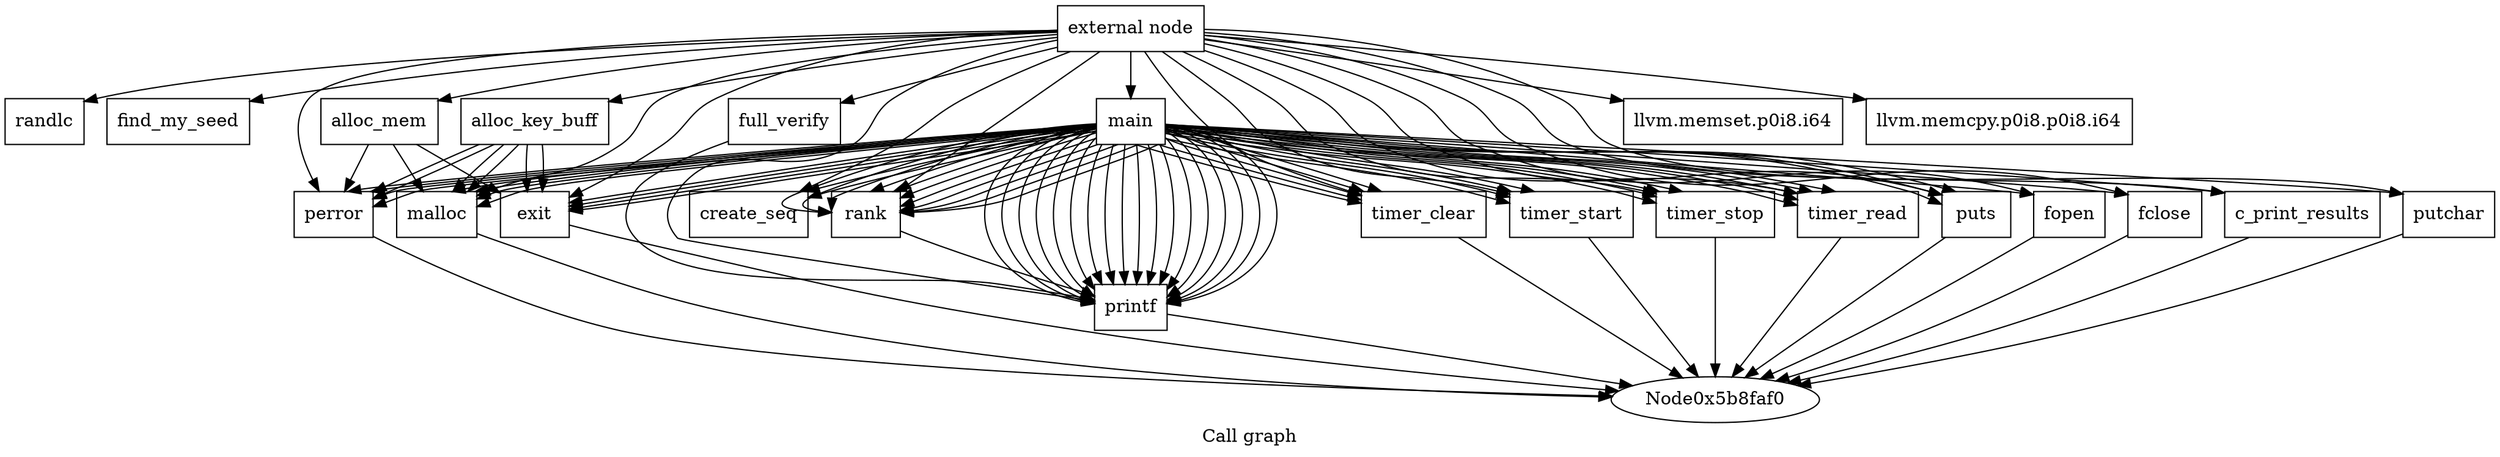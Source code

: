 digraph "Call graph" {
	label="Call graph";

	Node0x5b8fab0 [shape=record,label="{external node}"];
	Node0x5b8fab0 -> Node0x5b8fb70;
	Node0x5b8fab0 -> Node0x5b8fc20;
	Node0x5b8fab0 -> Node0x5b8fcf0;
	Node0x5b8fab0 -> Node0x5b3f0c0;
	Node0x5b8fab0 -> Node0x5b3f140;
	Node0x5b8fab0 -> Node0x5b3f1c0;
	Node0x5b8fab0 -> Node0x5b3f240;
	Node0x5b8fab0 -> Node0x5b3f420;
	Node0x5b8fab0 -> Node0x5b3f4d0;
	Node0x5b8fab0 -> Node0x5b3f350;
	Node0x5b8fab0 -> Node0x5b3f840;
	Node0x5b8fab0 -> Node0x5b3f8f0;
	Node0x5b8fab0 -> Node0x5b92e00;
	Node0x5b8fab0 -> Node0x5b92f30;
	Node0x5b8fab0 -> Node0x5b92eb0;
	Node0x5b8fab0 -> Node0x5b92fb0;
	Node0x5b8fab0 -> Node0x5b93080;
	Node0x5b8fab0 -> Node0x5b93190;
	Node0x5b8fab0 -> Node0x5b93210;
	Node0x5b8fab0 -> Node0x5b93150;
	Node0x5b8fab0 -> Node0x5b93040;
	Node0x5b8fab0 -> Node0x5b3f760;
	Node0x5b8fab0 -> Node0x5b3f7e0;
	Node0x5b8fb70 [shape=record,label="{randlc}"];
	Node0x5b8fc20 [shape=record,label="{find_my_seed}"];
	Node0x5b8fcf0 [shape=record,label="{create_seq}"];
	Node0x5b92f30 [shape=record,label="{fclose}"];
	Node0x5b92f30 -> Node0x5b8faf0;
	Node0x5b92eb0 [shape=record,label="{timer_clear}"];
	Node0x5b92eb0 -> Node0x5b8faf0;
	Node0x5b92fb0 [shape=record,label="{timer_start}"];
	Node0x5b92fb0 -> Node0x5b8faf0;
	Node0x5b93080 [shape=record,label="{timer_stop}"];
	Node0x5b93080 -> Node0x5b8faf0;
	Node0x5b93190 [shape=record,label="{timer_read}"];
	Node0x5b93190 -> Node0x5b8faf0;
	Node0x5b93210 [shape=record,label="{c_print_results}"];
	Node0x5b93210 -> Node0x5b8faf0;
	Node0x5b93150 [shape=record,label="{puts}"];
	Node0x5b93150 -> Node0x5b8faf0;
	Node0x5b3f0c0 [shape=record,label="{alloc_mem}"];
	Node0x5b3f0c0 -> Node0x5b3f140;
	Node0x5b3f0c0 -> Node0x5b3f1c0;
	Node0x5b3f0c0 -> Node0x5b3f240;
	Node0x5b3f140 [shape=record,label="{malloc}"];
	Node0x5b3f140 -> Node0x5b8faf0;
	Node0x5b3f1c0 [shape=record,label="{perror}"];
	Node0x5b3f1c0 -> Node0x5b8faf0;
	Node0x5b3f240 [shape=record,label="{exit}"];
	Node0x5b3f240 -> Node0x5b8faf0;
	Node0x5b3f420 [shape=record,label="{alloc_key_buff}"];
	Node0x5b3f420 -> Node0x5b3f140;
	Node0x5b3f420 -> Node0x5b3f1c0;
	Node0x5b3f420 -> Node0x5b3f240;
	Node0x5b3f420 -> Node0x5b3f140;
	Node0x5b3f420 -> Node0x5b3f1c0;
	Node0x5b3f420 -> Node0x5b3f240;
	Node0x5b3f4d0 [shape=record,label="{full_verify}"];
	Node0x5b3f4d0 -> Node0x5b3f350;
	Node0x5b3f350 [shape=record,label="{printf}"];
	Node0x5b3f350 -> Node0x5b8faf0;
	Node0x5b3f840 [shape=record,label="{rank}"];
	Node0x5b3f840 -> Node0x5b3f350;
	Node0x5b3f8f0 [shape=record,label="{main}"];
	Node0x5b3f8f0 -> Node0x5b92e00;
	Node0x5b3f8f0 -> Node0x5b92eb0;
	Node0x5b3f8f0 -> Node0x5b92f30;
	Node0x5b3f8f0 -> Node0x5b92eb0;
	Node0x5b3f8f0 -> Node0x5b92eb0;
	Node0x5b3f8f0 -> Node0x5b92eb0;
	Node0x5b3f8f0 -> Node0x5b92eb0;
	Node0x5b3f8f0 -> Node0x5b92fb0;
	Node0x5b3f8f0 -> Node0x5b93150;
	Node0x5b3f8f0 -> Node0x5b3f350;
	Node0x5b3f8f0 -> Node0x5b3f350;
	Node0x5b3f8f0 -> Node0x5b93040;
	Node0x5b3f8f0 -> Node0x5b92fb0;
	Node0x5b3f8f0 -> Node0x5b8fcf0;
	Node0x5b3f8f0 -> Node0x5b3f140;
	Node0x5b3f8f0 -> Node0x5b3f1c0;
	Node0x5b3f8f0 -> Node0x5b3f240;
	Node0x5b3f8f0 -> Node0x5b3f140;
	Node0x5b3f8f0 -> Node0x5b3f1c0;
	Node0x5b3f8f0 -> Node0x5b3f240;
	Node0x5b3f8f0 -> Node0x5b93080;
	Node0x5b3f8f0 -> Node0x5b8fcf0;
	Node0x5b3f8f0 -> Node0x5b3f140;
	Node0x5b3f8f0 -> Node0x5b3f1c0;
	Node0x5b3f8f0 -> Node0x5b3f240;
	Node0x5b3f8f0 -> Node0x5b3f140;
	Node0x5b3f8f0 -> Node0x5b3f1c0;
	Node0x5b3f8f0 -> Node0x5b3f240;
	Node0x5b3f8f0 -> Node0x5b3f840;
	Node0x5b3f8f0 -> Node0x5b93150;
	Node0x5b3f8f0 -> Node0x5b92fb0;
	Node0x5b3f8f0 -> Node0x5b3f350;
	Node0x5b3f8f0 -> Node0x5b3f840;
	Node0x5b3f8f0 -> Node0x5b3f350;
	Node0x5b3f8f0 -> Node0x5b3f840;
	Node0x5b3f8f0 -> Node0x5b3f350;
	Node0x5b3f8f0 -> Node0x5b3f840;
	Node0x5b3f8f0 -> Node0x5b3f350;
	Node0x5b3f8f0 -> Node0x5b3f840;
	Node0x5b3f8f0 -> Node0x5b3f350;
	Node0x5b3f8f0 -> Node0x5b3f840;
	Node0x5b3f8f0 -> Node0x5b3f350;
	Node0x5b3f8f0 -> Node0x5b3f840;
	Node0x5b3f8f0 -> Node0x5b3f350;
	Node0x5b3f8f0 -> Node0x5b3f840;
	Node0x5b3f8f0 -> Node0x5b3f350;
	Node0x5b3f8f0 -> Node0x5b3f840;
	Node0x5b3f8f0 -> Node0x5b3f350;
	Node0x5b3f8f0 -> Node0x5b3f840;
	Node0x5b3f8f0 -> Node0x5b3f350;
	Node0x5b3f8f0 -> Node0x5b3f840;
	Node0x5b3f8f0 -> Node0x5b93080;
	Node0x5b3f8f0 -> Node0x5b93190;
	Node0x5b3f8f0 -> Node0x5b92fb0;
	Node0x5b3f8f0 -> Node0x5b3f350;
	Node0x5b3f8f0 -> Node0x5b93080;
	Node0x5b3f8f0 -> Node0x5b3f350;
	Node0x5b3f8f0 -> Node0x5b93080;
	Node0x5b3f8f0 -> Node0x5b93210;
	Node0x5b3f8f0 -> Node0x5b93190;
	Node0x5b3f8f0 -> Node0x5b93150;
	Node0x5b3f8f0 -> Node0x5b3f350;
	Node0x5b3f8f0 -> Node0x5b93190;
	Node0x5b3f8f0 -> Node0x5b3f350;
	Node0x5b3f8f0 -> Node0x5b93190;
	Node0x5b3f8f0 -> Node0x5b3f350;
	Node0x5b3f8f0 -> Node0x5b93190;
	Node0x5b3f8f0 -> Node0x5b3f350;
	Node0x5b92e00 [shape=record,label="{fopen}"];
	Node0x5b92e00 -> Node0x5b8faf0;
	Node0x5b93040 [shape=record,label="{putchar}"];
	Node0x5b93040 -> Node0x5b8faf0;
	Node0x5b3f760 [shape=record,label="{llvm.memset.p0i8.i64}"];
	Node0x5b3f7e0 [shape=record,label="{llvm.memcpy.p0i8.p0i8.i64}"];
}
